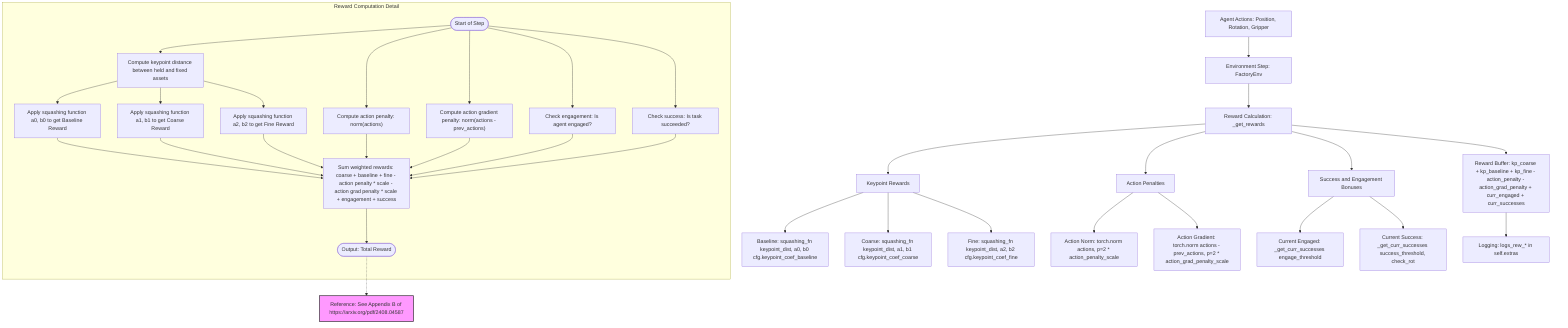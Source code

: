 flowchart TD
    %% MAIN REWARD FLOW
    A[Agent Actions: Position, Rotation, Gripper] --> B[Environment Step: FactoryEnv]
    B --> C[Reward Calculation: _get_rewards]

    %% REWARD COMPONENTS
    C --> D1[Keypoint Rewards]
    C --> D2[Action Penalties]
    C --> D3[Success and Engagement Bonuses]
    D1 --> D1a[Baseline: squashing_fn keypoint_dist, a0, b0 cfg.keypoint_coef_baseline]
    D1 --> D1b[Coarse: squashing_fn keypoint_dist, a1, b1 cfg.keypoint_coef_coarse]
    D1 --> D1c[Fine: squashing_fn keypoint_dist, a2, b2 cfg.keypoint_coef_fine]
    D2 --> D2a[Action Norm: torch.norm actions, p=2 * action_penalty_scale]
    D2 --> D2b[Action Gradient: torch.norm actions - prev_actions, p=2 * action_grad_penalty_scale]
    D3 --> D3a[Current Engaged: _get_curr_successes engage_threshold]
    D3 --> D3b[Current Success: _get_curr_successes success_threshold, check_rot]
    C --> E[Reward Buffer: kp_coarse + kp_baseline + kp_fine - action_penalty - action_grad_penalty + curr_engaged + curr_successes]
    E --> F[Logging: logs_rew_* in self.extras]

    %% REWARD COMPUTATION DETAIL
    subgraph RewardComputationDetail ["Reward Computation Detail"]
        Start([Start of Step])
        GetKeypointDist["Compute keypoint distance between held and fixed assets"]
        SquashBaseline["Apply squashing function a0, b0 to get Baseline Reward"]
        SquashCoarse["Apply squashing function a1, b1 to get Coarse Reward"]
        SquashFine["Apply squashing function a2, b2 to get Fine Reward"]
        ActionPenalty["Compute action penalty: norm(actions)"]
        ActionGradPenalty["Compute action gradient penalty: norm(actions - prev_actions)"]
        Engagement["Check engagement: Is agent engaged?"]
        Success["Check success: Is task succeeded?"]
        WeightedSum["Sum weighted rewards: coarse + baseline + fine - action penalty * scale - action grad penalty * scale + engagement + success"]
        Output([Output: Total Reward])

        Start --> GetKeypointDist
        GetKeypointDist --> SquashBaseline
        GetKeypointDist --> SquashCoarse
        GetKeypointDist --> SquashFine
        Start --> ActionPenalty
        Start --> ActionGradPenalty
        Start --> Engagement
        Start --> Success
        SquashBaseline --> WeightedSum
        SquashCoarse --> WeightedSum
        SquashFine --> WeightedSum
        ActionPenalty --> WeightedSum
        ActionGradPenalty --> WeightedSum
        Engagement --> WeightedSum
        Success --> WeightedSum
        WeightedSum --> Output
    end

    %% Reference
    classDef ref fill:#f9f,stroke:#333,stroke-width:2px;
    ReferenceNote["Reference: See Appendix B of https://arxiv.org/pdf/2408.04587"]:::ref
    Output -.-> ReferenceNote